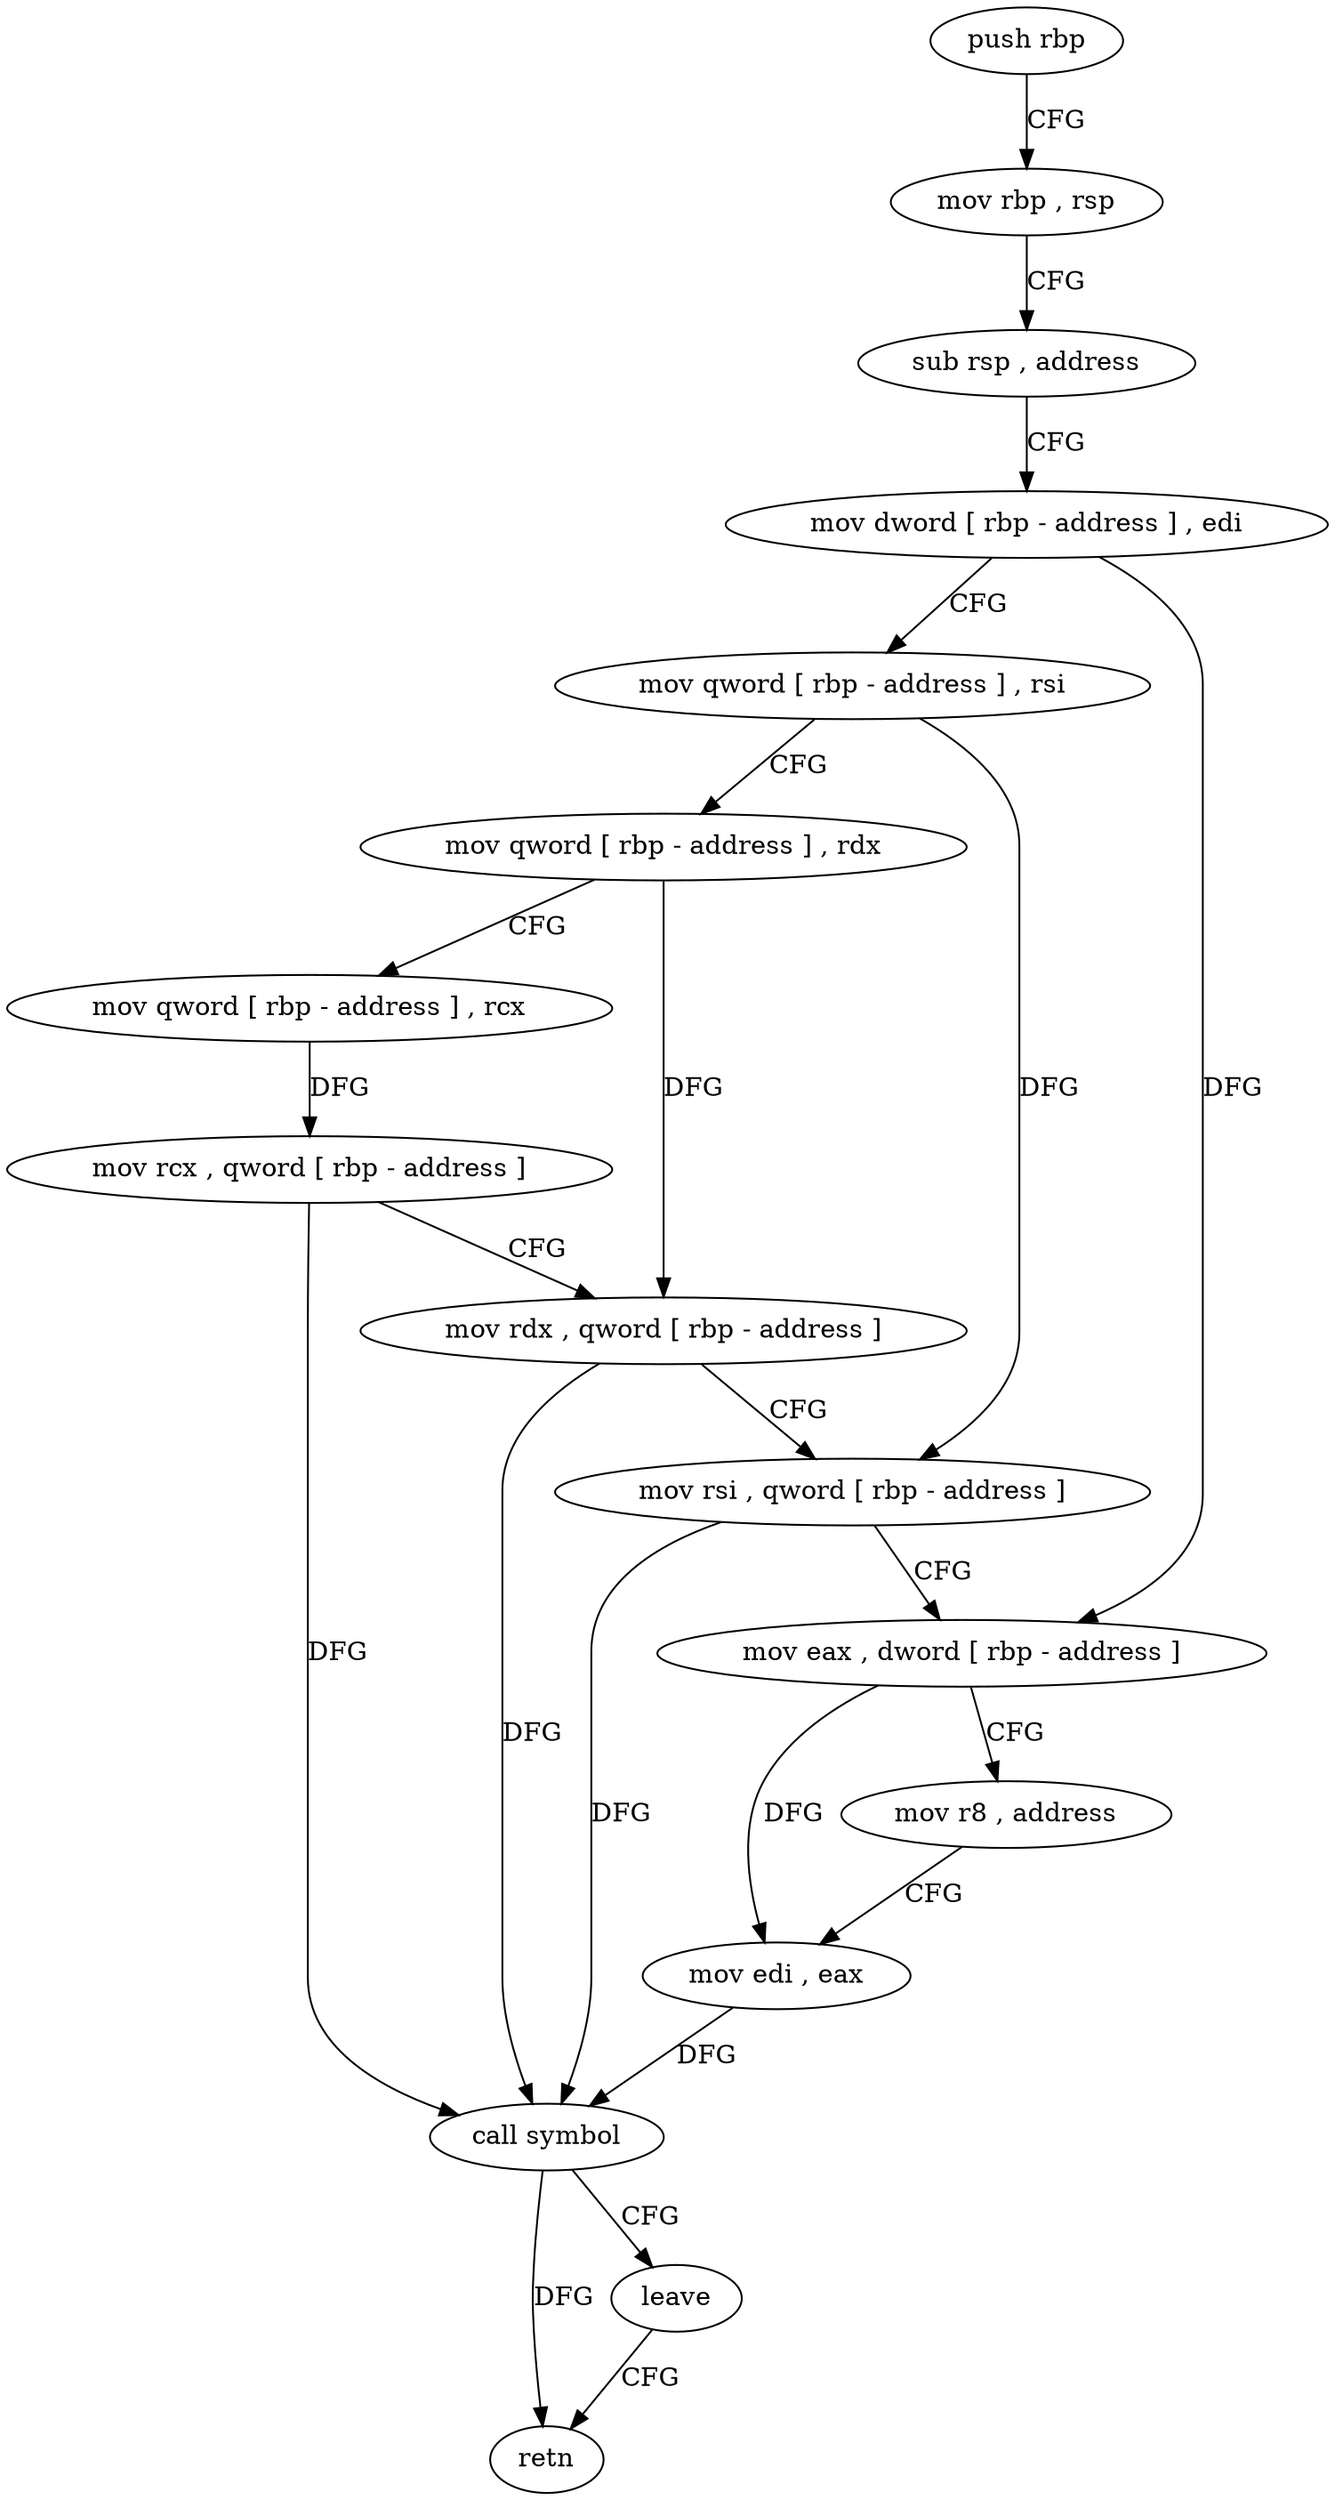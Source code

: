 digraph "func" {
"4364599" [label = "push rbp" ]
"4364600" [label = "mov rbp , rsp" ]
"4364603" [label = "sub rsp , address" ]
"4364607" [label = "mov dword [ rbp - address ] , edi" ]
"4364610" [label = "mov qword [ rbp - address ] , rsi" ]
"4364614" [label = "mov qword [ rbp - address ] , rdx" ]
"4364618" [label = "mov qword [ rbp - address ] , rcx" ]
"4364622" [label = "mov rcx , qword [ rbp - address ]" ]
"4364626" [label = "mov rdx , qword [ rbp - address ]" ]
"4364630" [label = "mov rsi , qword [ rbp - address ]" ]
"4364634" [label = "mov eax , dword [ rbp - address ]" ]
"4364637" [label = "mov r8 , address" ]
"4364644" [label = "mov edi , eax" ]
"4364646" [label = "call symbol" ]
"4364651" [label = "leave" ]
"4364652" [label = "retn" ]
"4364599" -> "4364600" [ label = "CFG" ]
"4364600" -> "4364603" [ label = "CFG" ]
"4364603" -> "4364607" [ label = "CFG" ]
"4364607" -> "4364610" [ label = "CFG" ]
"4364607" -> "4364634" [ label = "DFG" ]
"4364610" -> "4364614" [ label = "CFG" ]
"4364610" -> "4364630" [ label = "DFG" ]
"4364614" -> "4364618" [ label = "CFG" ]
"4364614" -> "4364626" [ label = "DFG" ]
"4364618" -> "4364622" [ label = "DFG" ]
"4364622" -> "4364626" [ label = "CFG" ]
"4364622" -> "4364646" [ label = "DFG" ]
"4364626" -> "4364630" [ label = "CFG" ]
"4364626" -> "4364646" [ label = "DFG" ]
"4364630" -> "4364634" [ label = "CFG" ]
"4364630" -> "4364646" [ label = "DFG" ]
"4364634" -> "4364637" [ label = "CFG" ]
"4364634" -> "4364644" [ label = "DFG" ]
"4364637" -> "4364644" [ label = "CFG" ]
"4364644" -> "4364646" [ label = "DFG" ]
"4364646" -> "4364651" [ label = "CFG" ]
"4364646" -> "4364652" [ label = "DFG" ]
"4364651" -> "4364652" [ label = "CFG" ]
}
